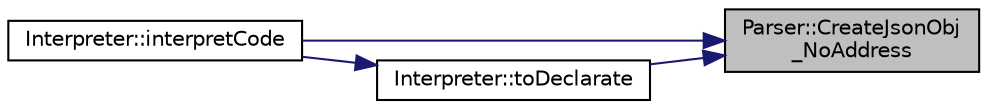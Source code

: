 digraph "Parser::CreateJsonObj_NoAddress"
{
 // LATEX_PDF_SIZE
  edge [fontname="Helvetica",fontsize="10",labelfontname="Helvetica",labelfontsize="10"];
  node [fontname="Helvetica",fontsize="10",shape=record];
  rankdir="RL";
  Node1 [label="Parser::CreateJsonObj\l_NoAddress",height=0.2,width=0.4,color="black", fillcolor="grey75", style="filled", fontcolor="black",tooltip="Se encarga de generar un QJsonDocument el cual sera utilizado para cuando se desear agregar variables..."];
  Node1 -> Node2 [dir="back",color="midnightblue",fontsize="10",style="solid",fontname="Helvetica"];
  Node2 [label="Interpreter::interpretCode",height=0.2,width=0.4,color="black", fillcolor="white", style="filled",URL="$classInterpreter.html#a247c03a89b6620c59718d9f46be2aa23",tooltip="Es el método que permite interpretar el contenido del código escrito."];
  Node1 -> Node3 [dir="back",color="midnightblue",fontsize="10",style="solid",fontname="Helvetica"];
  Node3 [label="Interpreter::toDeclarate",height=0.2,width=0.4,color="black", fillcolor="white", style="filled",URL="$classInterpreter.html#ab730fb0ff8bd335a2813635967087d72",tooltip="Permite decirle al servidor que declare variables al conocer sus datos."];
  Node3 -> Node2 [dir="back",color="midnightblue",fontsize="10",style="solid",fontname="Helvetica"];
}
